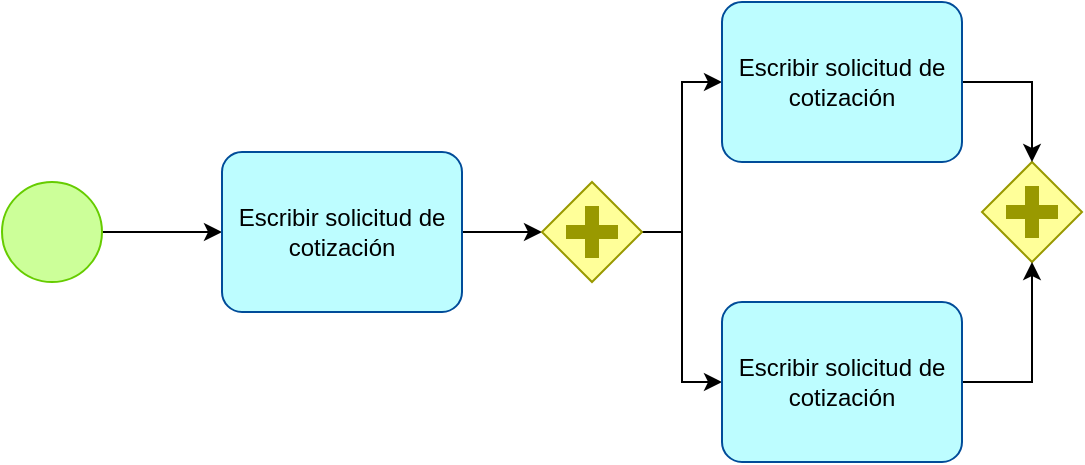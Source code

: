 <mxfile version="20.8.16" type="device"><diagram name="Page-1" id="sKmfst0jwgU7ACIKxavW"><mxGraphModel dx="658" dy="403" grid="1" gridSize="10" guides="1" tooltips="1" connect="1" arrows="1" fold="1" page="1" pageScale="1" pageWidth="850" pageHeight="1100" math="0" shadow="0"><root><mxCell id="0"/><mxCell id="1" parent="0"/><mxCell id="YgLQtzVL5zIEviv3QV4a-3" style="edgeStyle=orthogonalEdgeStyle;rounded=0;orthogonalLoop=1;jettySize=auto;html=1;entryX=0;entryY=0.5;entryDx=0;entryDy=0;entryPerimeter=0;" edge="1" parent="1" source="YgLQtzVL5zIEviv3QV4a-1" target="YgLQtzVL5zIEviv3QV4a-2"><mxGeometry relative="1" as="geometry"/></mxCell><mxCell id="YgLQtzVL5zIEviv3QV4a-1" value="" style="points=[[0.145,0.145,0],[0.5,0,0],[0.855,0.145,0],[1,0.5,0],[0.855,0.855,0],[0.5,1,0],[0.145,0.855,0],[0,0.5,0]];shape=mxgraph.bpmn.event;html=1;verticalLabelPosition=bottom;labelBackgroundColor=#ffffff;verticalAlign=top;align=center;perimeter=ellipsePerimeter;outlineConnect=0;aspect=fixed;outline=standard;symbol=general;strokeColor=#66CC00;fillColor=#CCFF99;" vertex="1" parent="1"><mxGeometry x="40" y="130" width="50" height="50" as="geometry"/></mxCell><mxCell id="YgLQtzVL5zIEviv3QV4a-5" style="edgeStyle=orthogonalEdgeStyle;rounded=0;orthogonalLoop=1;jettySize=auto;html=1;entryX=0;entryY=0.5;entryDx=0;entryDy=0;entryPerimeter=0;" edge="1" parent="1" source="YgLQtzVL5zIEviv3QV4a-2" target="YgLQtzVL5zIEviv3QV4a-4"><mxGeometry relative="1" as="geometry"/></mxCell><mxCell id="YgLQtzVL5zIEviv3QV4a-2" value="Escribir solicitud de cotización" style="points=[[0.25,0,0],[0.5,0,0],[0.75,0,0],[1,0.25,0],[1,0.5,0],[1,0.75,0],[0.75,1,0],[0.5,1,0],[0.25,1,0],[0,0.75,0],[0,0.5,0],[0,0.25,0]];shape=mxgraph.bpmn.task;whiteSpace=wrap;rectStyle=rounded;size=10;html=1;taskMarker=abstract;strokeColor=#004C99;fillColor=#BDFDFF;" vertex="1" parent="1"><mxGeometry x="150" y="115" width="120" height="80" as="geometry"/></mxCell><mxCell id="YgLQtzVL5zIEviv3QV4a-9" style="edgeStyle=orthogonalEdgeStyle;rounded=0;orthogonalLoop=1;jettySize=auto;html=1;entryX=0;entryY=0.5;entryDx=0;entryDy=0;entryPerimeter=0;" edge="1" parent="1" source="YgLQtzVL5zIEviv3QV4a-4" target="YgLQtzVL5zIEviv3QV4a-8"><mxGeometry relative="1" as="geometry"/></mxCell><mxCell id="YgLQtzVL5zIEviv3QV4a-10" style="edgeStyle=orthogonalEdgeStyle;rounded=0;orthogonalLoop=1;jettySize=auto;html=1;entryX=0;entryY=0.5;entryDx=0;entryDy=0;entryPerimeter=0;" edge="1" parent="1" source="YgLQtzVL5zIEviv3QV4a-4" target="YgLQtzVL5zIEviv3QV4a-7"><mxGeometry relative="1" as="geometry"/></mxCell><mxCell id="YgLQtzVL5zIEviv3QV4a-4" value="" style="points=[[0.25,0.25,0],[0.5,0,0],[0.75,0.25,0],[1,0.5,0],[0.75,0.75,0],[0.5,1,0],[0.25,0.75,0],[0,0.5,0]];shape=mxgraph.bpmn.gateway2;html=1;verticalLabelPosition=bottom;labelBackgroundColor=#ffffff;verticalAlign=top;align=center;perimeter=rhombusPerimeter;outlineConnect=0;outline=none;symbol=none;gwType=parallel;strokeColor=#999900;fillColor=#FFFF99;" vertex="1" parent="1"><mxGeometry x="310" y="130" width="50" height="50" as="geometry"/></mxCell><mxCell id="YgLQtzVL5zIEviv3QV4a-6" value="" style="points=[[0.25,0.25,0],[0.5,0,0],[0.75,0.25,0],[1,0.5,0],[0.75,0.75,0],[0.5,1,0],[0.25,0.75,0],[0,0.5,0]];shape=mxgraph.bpmn.gateway2;html=1;verticalLabelPosition=bottom;labelBackgroundColor=#ffffff;verticalAlign=top;align=center;perimeter=rhombusPerimeter;outlineConnect=0;outline=none;symbol=none;gwType=parallel;strokeColor=#999900;fillColor=#FFFF99;" vertex="1" parent="1"><mxGeometry x="530" y="120" width="50" height="50" as="geometry"/></mxCell><mxCell id="YgLQtzVL5zIEviv3QV4a-12" style="edgeStyle=orthogonalEdgeStyle;rounded=0;orthogonalLoop=1;jettySize=auto;html=1;entryX=0.5;entryY=1;entryDx=0;entryDy=0;entryPerimeter=0;" edge="1" parent="1" source="YgLQtzVL5zIEviv3QV4a-7" target="YgLQtzVL5zIEviv3QV4a-6"><mxGeometry relative="1" as="geometry"/></mxCell><mxCell id="YgLQtzVL5zIEviv3QV4a-7" value="Escribir solicitud de cotización" style="points=[[0.25,0,0],[0.5,0,0],[0.75,0,0],[1,0.25,0],[1,0.5,0],[1,0.75,0],[0.75,1,0],[0.5,1,0],[0.25,1,0],[0,0.75,0],[0,0.5,0],[0,0.25,0]];shape=mxgraph.bpmn.task;whiteSpace=wrap;rectStyle=rounded;size=10;html=1;taskMarker=abstract;strokeColor=#004C99;fillColor=#BDFDFF;" vertex="1" parent="1"><mxGeometry x="400" y="190" width="120" height="80" as="geometry"/></mxCell><mxCell id="YgLQtzVL5zIEviv3QV4a-11" style="edgeStyle=orthogonalEdgeStyle;rounded=0;orthogonalLoop=1;jettySize=auto;html=1;entryX=0.5;entryY=0;entryDx=0;entryDy=0;entryPerimeter=0;" edge="1" parent="1" source="YgLQtzVL5zIEviv3QV4a-8" target="YgLQtzVL5zIEviv3QV4a-6"><mxGeometry relative="1" as="geometry"/></mxCell><mxCell id="YgLQtzVL5zIEviv3QV4a-8" value="Escribir solicitud de cotización" style="points=[[0.25,0,0],[0.5,0,0],[0.75,0,0],[1,0.25,0],[1,0.5,0],[1,0.75,0],[0.75,1,0],[0.5,1,0],[0.25,1,0],[0,0.75,0],[0,0.5,0],[0,0.25,0]];shape=mxgraph.bpmn.task;whiteSpace=wrap;rectStyle=rounded;size=10;html=1;taskMarker=abstract;strokeColor=#004C99;fillColor=#BDFDFF;" vertex="1" parent="1"><mxGeometry x="400" y="40" width="120" height="80" as="geometry"/></mxCell></root></mxGraphModel></diagram></mxfile>